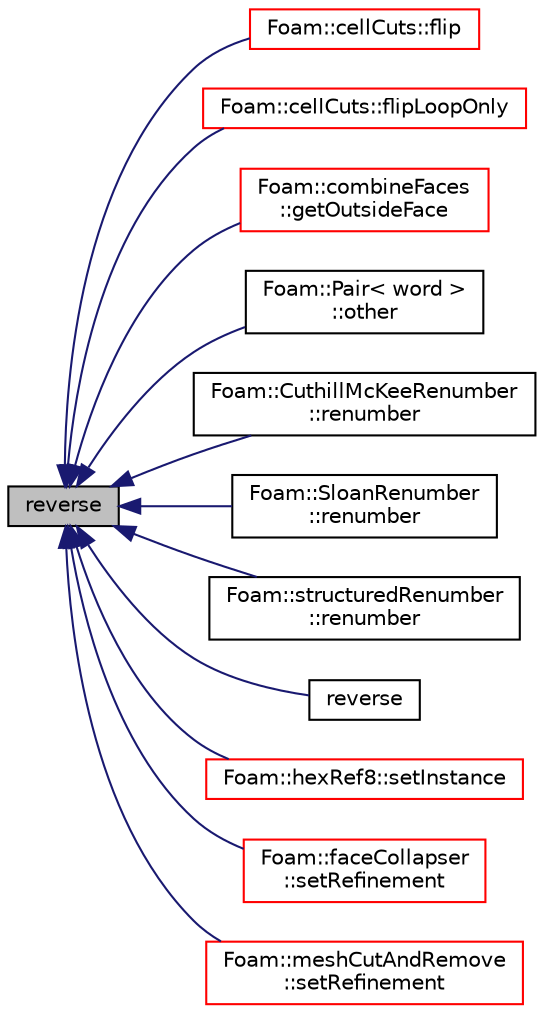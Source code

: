 digraph "reverse"
{
  bgcolor="transparent";
  edge [fontname="Helvetica",fontsize="10",labelfontname="Helvetica",labelfontsize="10"];
  node [fontname="Helvetica",fontsize="10",shape=record];
  rankdir="LR";
  Node1 [label="reverse",height=0.2,width=0.4,color="black", fillcolor="grey75", style="filled", fontcolor="black"];
  Node1 -> Node2 [dir="back",color="midnightblue",fontsize="10",style="solid",fontname="Helvetica"];
  Node2 [label="Foam::cellCuts::flip",height=0.2,width=0.4,color="red",URL="$a00207.html#a729e021c0035c13c32420318abbe9899",tooltip="Flip loop for celli. Updates anchor points as well. "];
  Node1 -> Node3 [dir="back",color="midnightblue",fontsize="10",style="solid",fontname="Helvetica"];
  Node3 [label="Foam::cellCuts::flipLoopOnly",height=0.2,width=0.4,color="red",URL="$a00207.html#a5f2cab90728fc815475d2ee71a4791f7",tooltip="Flip loop for celli. Does not update anchors. Use with care. "];
  Node1 -> Node4 [dir="back",color="midnightblue",fontsize="10",style="solid",fontname="Helvetica"];
  Node4 [label="Foam::combineFaces\l::getOutsideFace",height=0.2,width=0.4,color="red",URL="$a00316.html#af695da5d6484dda0cf20307778b302f0",tooltip="Gets outside of patch as a face (in mesh point labels) "];
  Node1 -> Node5 [dir="back",color="midnightblue",fontsize="10",style="solid",fontname="Helvetica"];
  Node5 [label="Foam::Pair\< word \>\l::other",height=0.2,width=0.4,color="black",URL="$a01797.html#ab052b992c7e73fa2dcaab9f613f25f32",tooltip="Return other. "];
  Node1 -> Node6 [dir="back",color="midnightblue",fontsize="10",style="solid",fontname="Helvetica"];
  Node6 [label="Foam::CuthillMcKeeRenumber\l::renumber",height=0.2,width=0.4,color="black",URL="$a00457.html#a8c8c314aed6bcca51f2e7ae9a90f1b82",tooltip="Return the order in which cells need to be visited, i.e. "];
  Node1 -> Node7 [dir="back",color="midnightblue",fontsize="10",style="solid",fontname="Helvetica"];
  Node7 [label="Foam::SloanRenumber\l::renumber",height=0.2,width=0.4,color="black",URL="$a02407.html#a8c8c314aed6bcca51f2e7ae9a90f1b82",tooltip="Return the order in which cells need to be visited, i.e. "];
  Node1 -> Node8 [dir="back",color="midnightblue",fontsize="10",style="solid",fontname="Helvetica"];
  Node8 [label="Foam::structuredRenumber\l::renumber",height=0.2,width=0.4,color="black",URL="$a02530.html#a8c8c314aed6bcca51f2e7ae9a90f1b82",tooltip="Return the order in which cells need to be visited, i.e. "];
  Node1 -> Node9 [dir="back",color="midnightblue",fontsize="10",style="solid",fontname="Helvetica"];
  Node9 [label="reverse",height=0.2,width=0.4,color="black",URL="$a10979.html#a7bc715182c4e2dacf02173dd5dc91ccb"];
  Node1 -> Node10 [dir="back",color="midnightblue",fontsize="10",style="solid",fontname="Helvetica"];
  Node10 [label="Foam::hexRef8::setInstance",height=0.2,width=0.4,color="red",URL="$a01022.html#af44817e5a0340574e0dd5d2d863d75d1"];
  Node1 -> Node11 [dir="back",color="midnightblue",fontsize="10",style="solid",fontname="Helvetica"];
  Node11 [label="Foam::faceCollapser\l::setRefinement",height=0.2,width=0.4,color="red",URL="$a00732.html#a59a6ebacbd6a1a48f22424f5a8f81195",tooltip="Collapse faces along endpoints. Play commands into. "];
  Node1 -> Node12 [dir="back",color="midnightblue",fontsize="10",style="solid",fontname="Helvetica"];
  Node12 [label="Foam::meshCutAndRemove\l::setRefinement",height=0.2,width=0.4,color="red",URL="$a01493.html#ad6a2acdc12be8ac11fcb64607238e053",tooltip="Do actual cutting with cut description. Inserts mesh changes. "];
}
